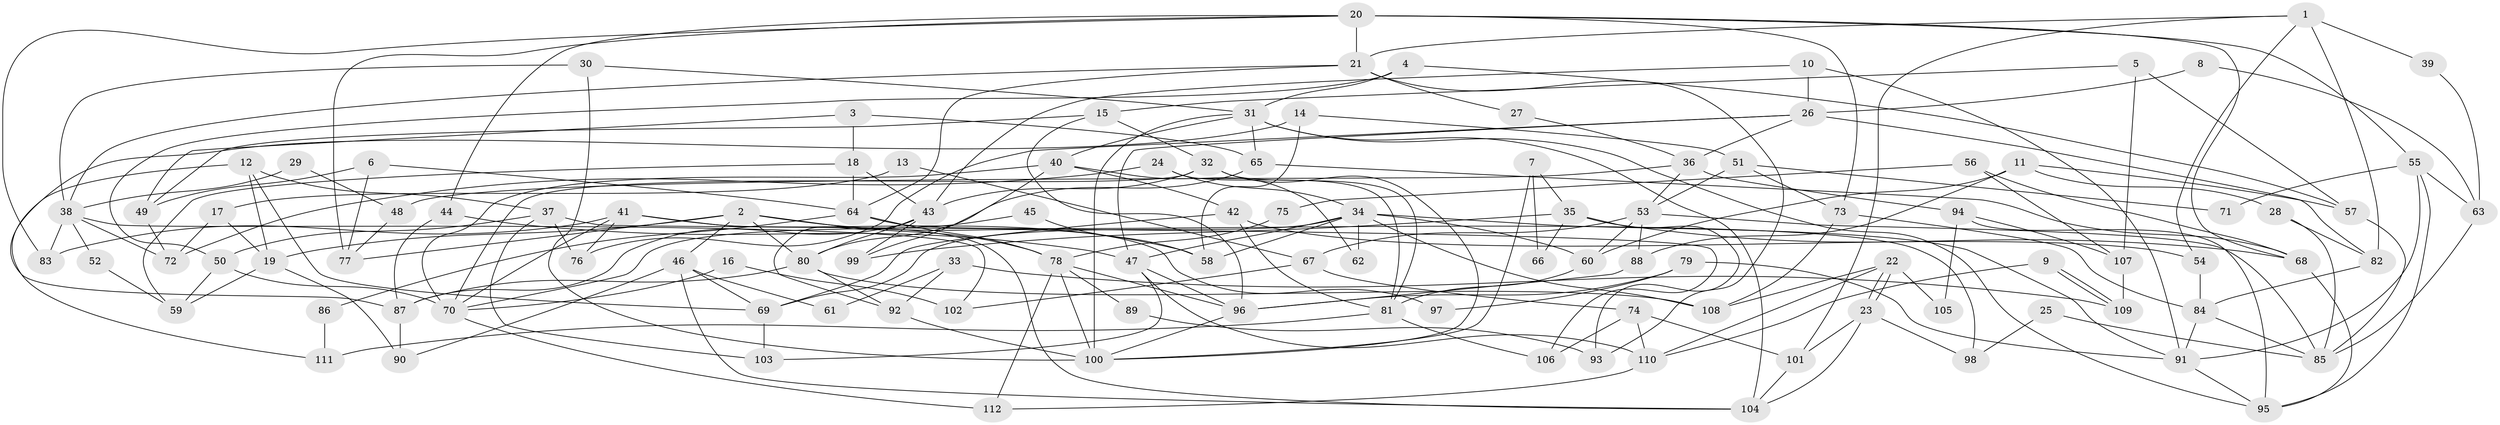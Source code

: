 // coarse degree distribution, {5: 0.1917808219178082, 8: 0.0684931506849315, 2: 0.136986301369863, 4: 0.1780821917808219, 7: 0.1095890410958904, 6: 0.1232876712328767, 3: 0.136986301369863, 9: 0.0273972602739726, 10: 0.0273972602739726}
// Generated by graph-tools (version 1.1) at 2025/41/03/06/25 10:41:55]
// undirected, 112 vertices, 224 edges
graph export_dot {
graph [start="1"]
  node [color=gray90,style=filled];
  1;
  2;
  3;
  4;
  5;
  6;
  7;
  8;
  9;
  10;
  11;
  12;
  13;
  14;
  15;
  16;
  17;
  18;
  19;
  20;
  21;
  22;
  23;
  24;
  25;
  26;
  27;
  28;
  29;
  30;
  31;
  32;
  33;
  34;
  35;
  36;
  37;
  38;
  39;
  40;
  41;
  42;
  43;
  44;
  45;
  46;
  47;
  48;
  49;
  50;
  51;
  52;
  53;
  54;
  55;
  56;
  57;
  58;
  59;
  60;
  61;
  62;
  63;
  64;
  65;
  66;
  67;
  68;
  69;
  70;
  71;
  72;
  73;
  74;
  75;
  76;
  77;
  78;
  79;
  80;
  81;
  82;
  83;
  84;
  85;
  86;
  87;
  88;
  89;
  90;
  91;
  92;
  93;
  94;
  95;
  96;
  97;
  98;
  99;
  100;
  101;
  102;
  103;
  104;
  105;
  106;
  107;
  108;
  109;
  110;
  111;
  112;
  1 -- 21;
  1 -- 54;
  1 -- 39;
  1 -- 82;
  1 -- 101;
  2 -- 46;
  2 -- 80;
  2 -- 19;
  2 -- 58;
  2 -- 77;
  2 -- 78;
  3 -- 18;
  3 -- 49;
  3 -- 65;
  4 -- 57;
  4 -- 31;
  4 -- 50;
  5 -- 57;
  5 -- 15;
  5 -- 107;
  6 -- 64;
  6 -- 77;
  6 -- 49;
  7 -- 35;
  7 -- 100;
  7 -- 66;
  8 -- 63;
  8 -- 26;
  9 -- 109;
  9 -- 109;
  9 -- 110;
  10 -- 26;
  10 -- 91;
  10 -- 43;
  11 -- 28;
  11 -- 88;
  11 -- 57;
  11 -- 60;
  12 -- 69;
  12 -- 37;
  12 -- 19;
  12 -- 111;
  13 -- 67;
  13 -- 17;
  14 -- 58;
  14 -- 87;
  14 -- 51;
  15 -- 32;
  15 -- 96;
  15 -- 49;
  16 -- 102;
  16 -- 70;
  17 -- 19;
  17 -- 72;
  18 -- 59;
  18 -- 43;
  18 -- 64;
  19 -- 59;
  19 -- 90;
  20 -- 44;
  20 -- 83;
  20 -- 21;
  20 -- 55;
  20 -- 68;
  20 -- 73;
  20 -- 77;
  21 -- 38;
  21 -- 27;
  21 -- 64;
  21 -- 93;
  22 -- 108;
  22 -- 23;
  22 -- 23;
  22 -- 105;
  22 -- 110;
  23 -- 104;
  23 -- 98;
  23 -- 101;
  24 -- 34;
  24 -- 81;
  24 -- 72;
  25 -- 98;
  25 -- 85;
  26 -- 47;
  26 -- 76;
  26 -- 36;
  26 -- 82;
  27 -- 36;
  28 -- 82;
  28 -- 85;
  29 -- 38;
  29 -- 48;
  30 -- 31;
  30 -- 100;
  30 -- 38;
  31 -- 65;
  31 -- 95;
  31 -- 40;
  31 -- 100;
  31 -- 104;
  32 -- 43;
  32 -- 100;
  32 -- 70;
  32 -- 81;
  33 -- 109;
  33 -- 92;
  33 -- 61;
  34 -- 60;
  34 -- 47;
  34 -- 58;
  34 -- 62;
  34 -- 69;
  34 -- 91;
  34 -- 108;
  35 -- 99;
  35 -- 68;
  35 -- 66;
  35 -- 93;
  36 -- 53;
  36 -- 48;
  36 -- 94;
  37 -- 50;
  37 -- 106;
  37 -- 76;
  37 -- 103;
  38 -- 72;
  38 -- 52;
  38 -- 83;
  38 -- 102;
  39 -- 63;
  40 -- 70;
  40 -- 42;
  40 -- 62;
  40 -- 99;
  41 -- 70;
  41 -- 104;
  41 -- 76;
  41 -- 83;
  41 -- 97;
  42 -- 69;
  42 -- 54;
  42 -- 81;
  43 -- 80;
  43 -- 87;
  43 -- 92;
  43 -- 99;
  44 -- 87;
  44 -- 47;
  45 -- 58;
  45 -- 70;
  46 -- 104;
  46 -- 90;
  46 -- 61;
  46 -- 69;
  47 -- 103;
  47 -- 96;
  47 -- 110;
  48 -- 77;
  49 -- 72;
  50 -- 70;
  50 -- 59;
  51 -- 73;
  51 -- 53;
  51 -- 71;
  52 -- 59;
  53 -- 60;
  53 -- 67;
  53 -- 85;
  53 -- 88;
  54 -- 84;
  55 -- 91;
  55 -- 63;
  55 -- 71;
  55 -- 95;
  56 -- 107;
  56 -- 68;
  56 -- 75;
  57 -- 85;
  60 -- 81;
  63 -- 85;
  64 -- 78;
  64 -- 86;
  64 -- 98;
  65 -- 80;
  65 -- 68;
  67 -- 74;
  67 -- 102;
  68 -- 95;
  69 -- 103;
  70 -- 112;
  73 -- 84;
  73 -- 108;
  74 -- 110;
  74 -- 101;
  74 -- 106;
  75 -- 78;
  78 -- 89;
  78 -- 96;
  78 -- 100;
  78 -- 112;
  79 -- 96;
  79 -- 91;
  79 -- 97;
  80 -- 92;
  80 -- 108;
  80 -- 87;
  81 -- 106;
  81 -- 111;
  82 -- 84;
  84 -- 91;
  84 -- 85;
  86 -- 111;
  87 -- 90;
  88 -- 96;
  89 -- 93;
  91 -- 95;
  92 -- 100;
  94 -- 95;
  94 -- 105;
  94 -- 107;
  96 -- 100;
  101 -- 104;
  107 -- 109;
  110 -- 112;
}
